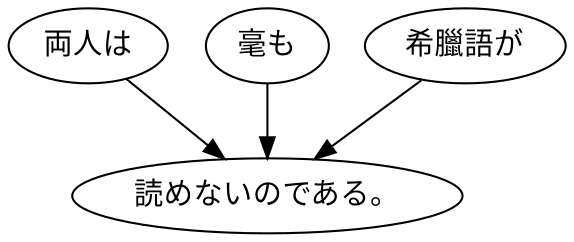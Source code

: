 digraph graph1505 {
	node0 [label="両人は"];
	node1 [label="毫も"];
	node2 [label="希臘語が"];
	node3 [label="読めないのである。"];
	node0 -> node3;
	node1 -> node3;
	node2 -> node3;
}
